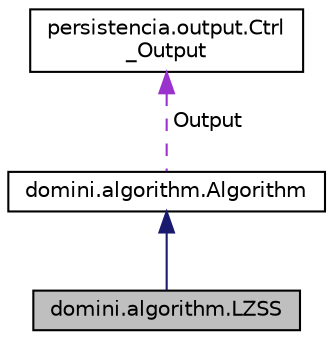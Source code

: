 digraph "domini.algorithm.LZSS"
{
  edge [fontname="Helvetica",fontsize="10",labelfontname="Helvetica",labelfontsize="10"];
  node [fontname="Helvetica",fontsize="10",shape=record];
  Node2 [label="domini.algorithm.LZSS",height=0.2,width=0.4,color="black", fillcolor="grey75", style="filled", fontcolor="black"];
  Node3 -> Node2 [dir="back",color="midnightblue",fontsize="10",style="solid",fontname="Helvetica"];
  Node3 [label="domini.algorithm.Algorithm",height=0.2,width=0.4,color="black", fillcolor="white", style="filled",URL="$classdomini_1_1algorithm_1_1Algorithm.html",tooltip="Classe de Algorithm És la superclasse de tots els algoritmes ce compressió: JPEG, LZ78..."];
  Node4 -> Node3 [dir="back",color="darkorchid3",fontsize="10",style="dashed",label=" Output" ,fontname="Helvetica"];
  Node4 [label="persistencia.output.Ctrl\l_Output",height=0.2,width=0.4,color="black", fillcolor="white", style="filled",URL="$classpersistencia_1_1output_1_1Ctrl__Output.html",tooltip="Classe Ctrl_Output. "];
}
